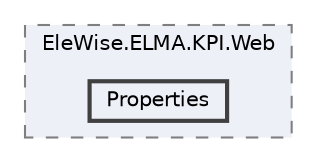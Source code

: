 digraph "Web/Modules/EleWise.ELMA.KPI.Web/Properties"
{
 // LATEX_PDF_SIZE
  bgcolor="transparent";
  edge [fontname=Helvetica,fontsize=10,labelfontname=Helvetica,labelfontsize=10];
  node [fontname=Helvetica,fontsize=10,shape=box,height=0.2,width=0.4];
  compound=true
  subgraph clusterdir_b8a3bbf1f972276162a9e7650d9a3def {
    graph [ bgcolor="#edf0f7", pencolor="grey50", label="EleWise.ELMA.KPI.Web", fontname=Helvetica,fontsize=10 style="filled,dashed", URL="dir_b8a3bbf1f972276162a9e7650d9a3def.html",tooltip=""]
  dir_72280c1b1a62319a4cbbcaa22e063f6d [label="Properties", fillcolor="#edf0f7", color="grey25", style="filled,bold", URL="dir_72280c1b1a62319a4cbbcaa22e063f6d.html",tooltip=""];
  }
}
